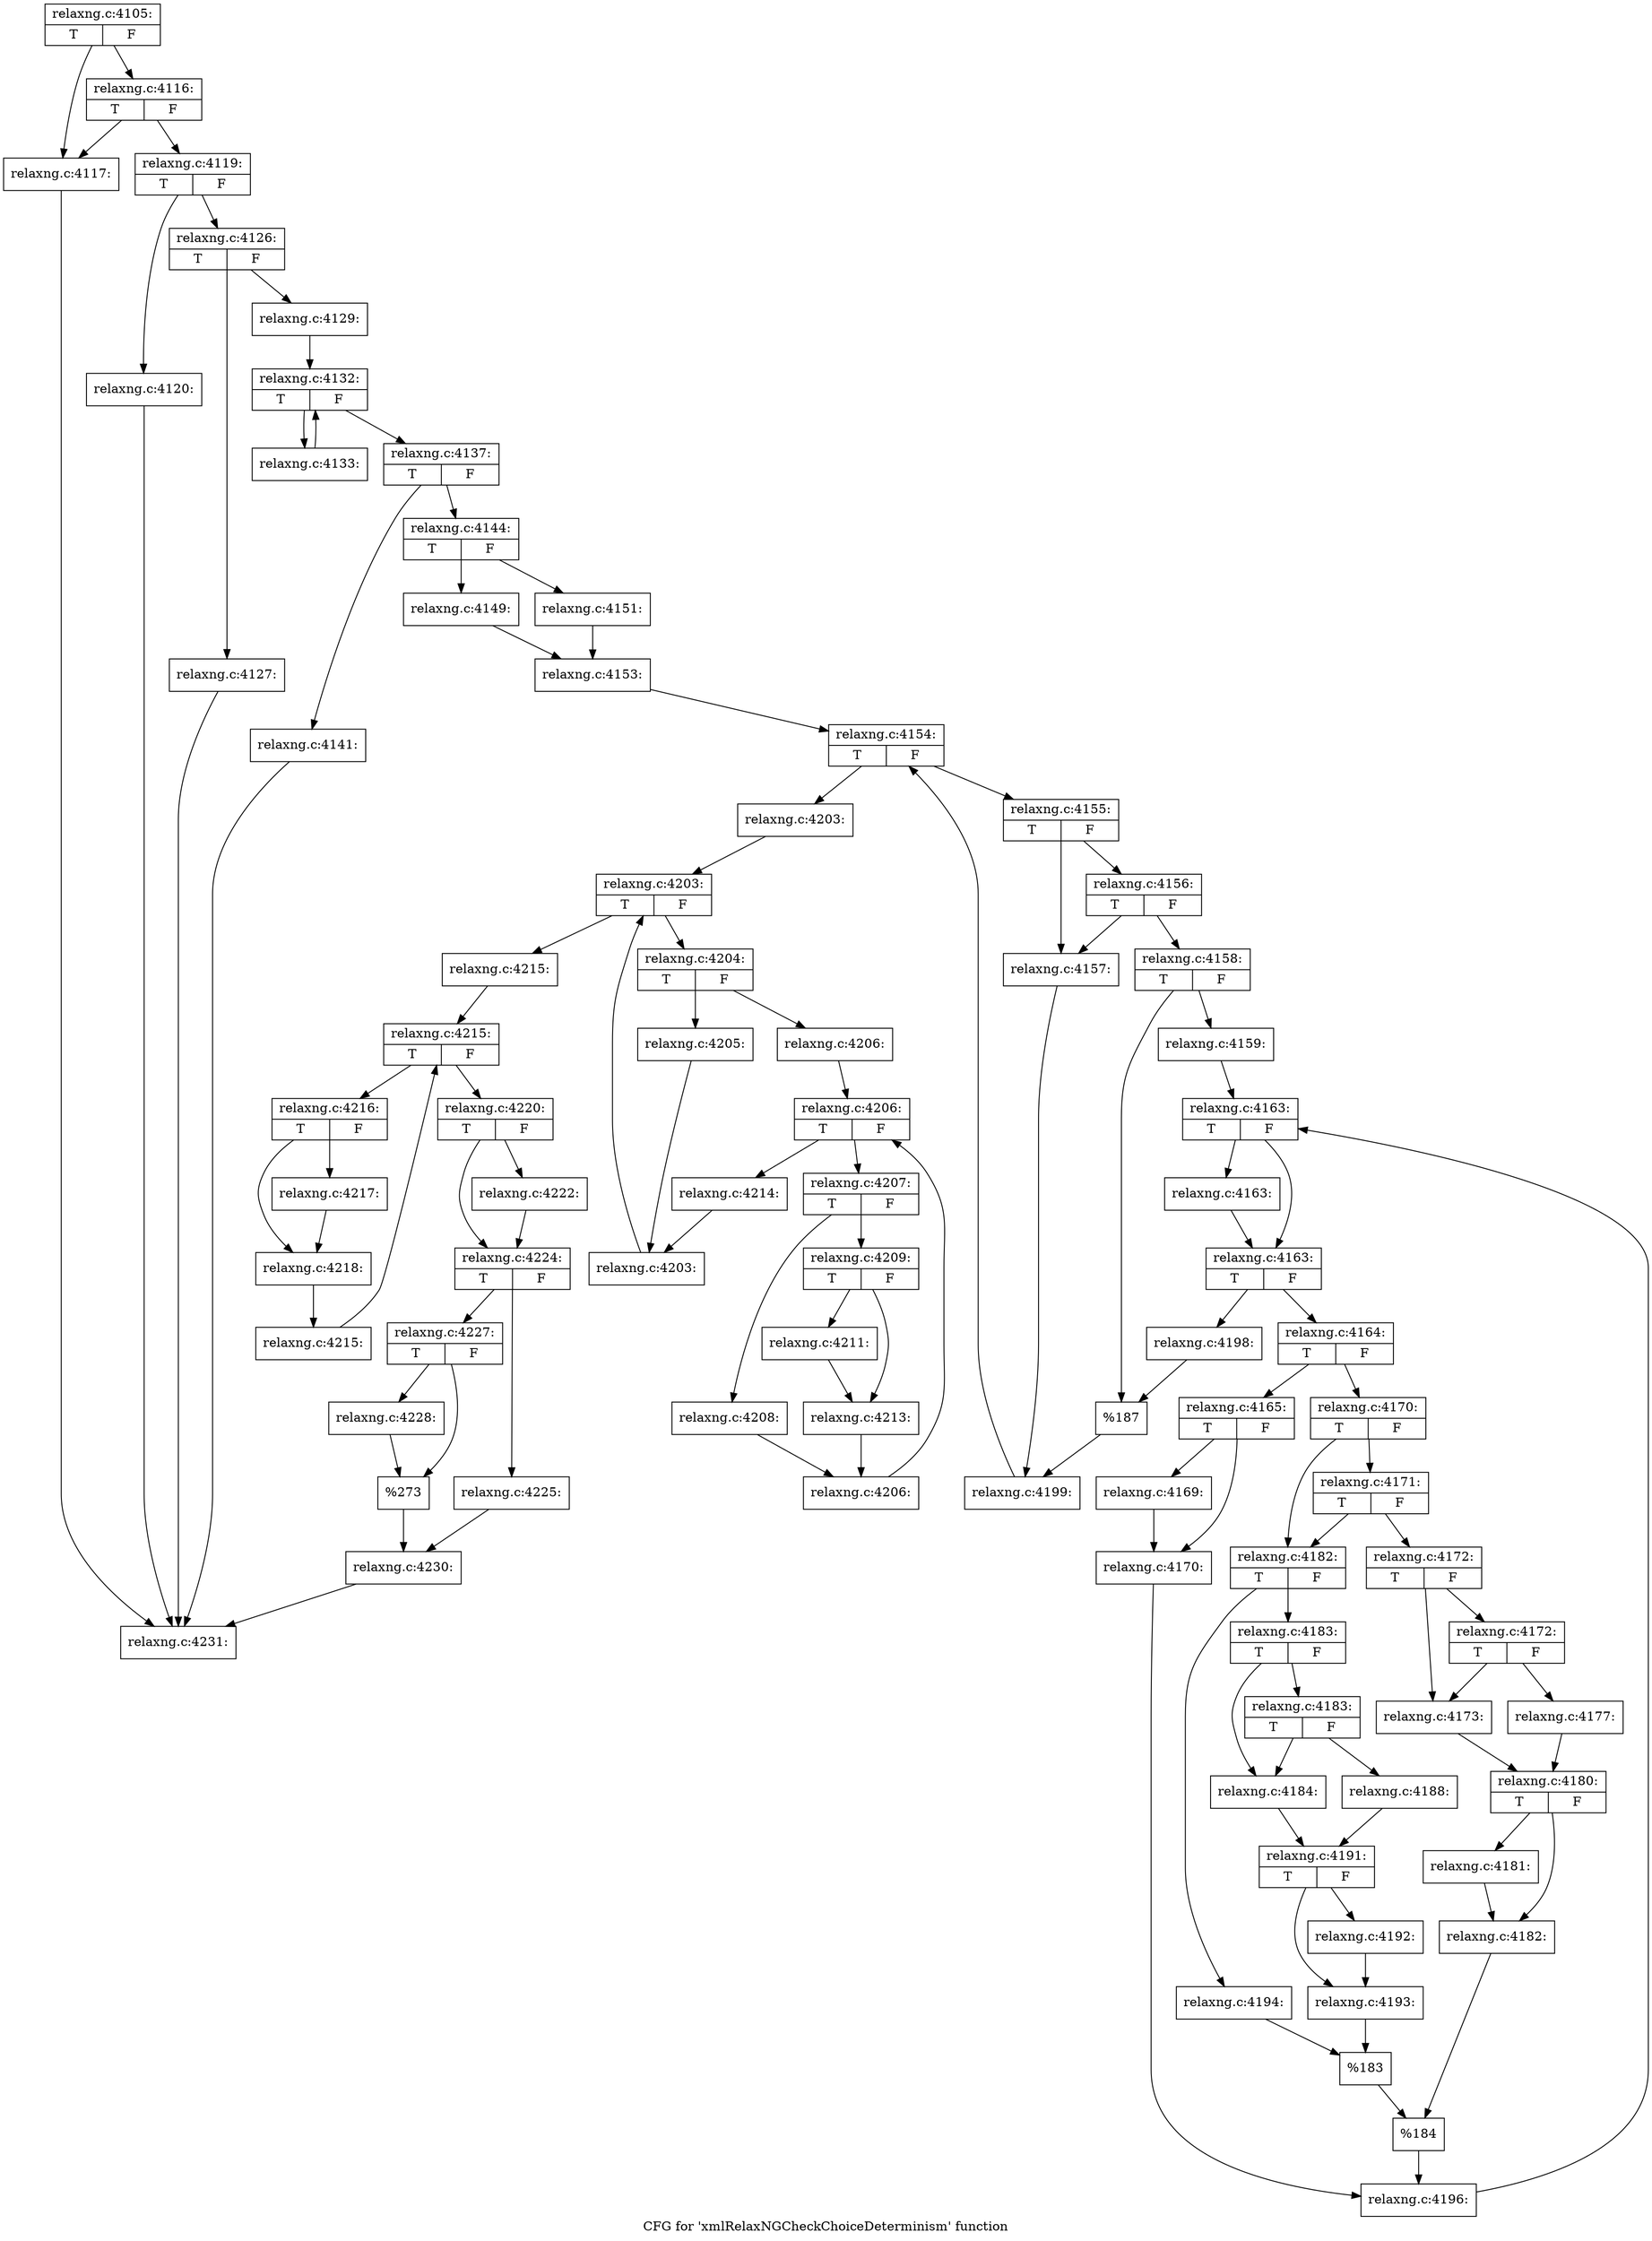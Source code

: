 digraph "CFG for 'xmlRelaxNGCheckChoiceDeterminism' function" {
	label="CFG for 'xmlRelaxNGCheckChoiceDeterminism' function";

	Node0x555e9c5ccc80 [shape=record,label="{relaxng.c:4105:|{<s0>T|<s1>F}}"];
	Node0x555e9c5ccc80 -> Node0x555e9c5d17b0;
	Node0x555e9c5ccc80 -> Node0x555e9c5d1850;
	Node0x555e9c5d1850 [shape=record,label="{relaxng.c:4116:|{<s0>T|<s1>F}}"];
	Node0x555e9c5d1850 -> Node0x555e9c5d17b0;
	Node0x555e9c5d1850 -> Node0x555e9c5d1800;
	Node0x555e9c5d17b0 [shape=record,label="{relaxng.c:4117:}"];
	Node0x555e9c5d17b0 -> Node0x555e9c5cccd0;
	Node0x555e9c5d1800 [shape=record,label="{relaxng.c:4119:|{<s0>T|<s1>F}}"];
	Node0x555e9c5d1800 -> Node0x555e9c5d1ef0;
	Node0x555e9c5d1800 -> Node0x555e9c5d1f40;
	Node0x555e9c5d1ef0 [shape=record,label="{relaxng.c:4120:}"];
	Node0x555e9c5d1ef0 -> Node0x555e9c5cccd0;
	Node0x555e9c5d1f40 [shape=record,label="{relaxng.c:4126:|{<s0>T|<s1>F}}"];
	Node0x555e9c5d1f40 -> Node0x555e9c5d2460;
	Node0x555e9c5d1f40 -> Node0x555e9c5d24b0;
	Node0x555e9c5d2460 [shape=record,label="{relaxng.c:4127:}"];
	Node0x555e9c5d2460 -> Node0x555e9c5cccd0;
	Node0x555e9c5d24b0 [shape=record,label="{relaxng.c:4129:}"];
	Node0x555e9c5d24b0 -> Node0x555e9c5d34d0;
	Node0x555e9c5d34d0 [shape=record,label="{relaxng.c:4132:|{<s0>T|<s1>F}}"];
	Node0x555e9c5d34d0 -> Node0x555e9c5d3890;
	Node0x555e9c5d34d0 -> Node0x555e9c5d36b0;
	Node0x555e9c5d3890 [shape=record,label="{relaxng.c:4133:}"];
	Node0x555e9c5d3890 -> Node0x555e9c5d34d0;
	Node0x555e9c5d36b0 [shape=record,label="{relaxng.c:4137:|{<s0>T|<s1>F}}"];
	Node0x555e9c5d36b0 -> Node0x555e9c5d4210;
	Node0x555e9c5d36b0 -> Node0x555e9c5d4260;
	Node0x555e9c5d4210 [shape=record,label="{relaxng.c:4141:}"];
	Node0x555e9c5d4210 -> Node0x555e9c5cccd0;
	Node0x555e9c5d4260 [shape=record,label="{relaxng.c:4144:|{<s0>T|<s1>F}}"];
	Node0x555e9c5d4260 -> Node0x555e9c5d4a80;
	Node0x555e9c5d4260 -> Node0x555e9c5d4b20;
	Node0x555e9c5d4a80 [shape=record,label="{relaxng.c:4149:}"];
	Node0x555e9c5d4a80 -> Node0x555e9c5d4ad0;
	Node0x555e9c5d4b20 [shape=record,label="{relaxng.c:4151:}"];
	Node0x555e9c5d4b20 -> Node0x555e9c5d4ad0;
	Node0x555e9c5d4ad0 [shape=record,label="{relaxng.c:4153:}"];
	Node0x555e9c5d4ad0 -> Node0x555e9c5d5510;
	Node0x555e9c5d5510 [shape=record,label="{relaxng.c:4154:|{<s0>T|<s1>F}}"];
	Node0x555e9c5d5510 -> Node0x555e9c5d5910;
	Node0x555e9c5d5510 -> Node0x555e9c5d5730;
	Node0x555e9c5d5910 [shape=record,label="{relaxng.c:4155:|{<s0>T|<s1>F}}"];
	Node0x555e9c5d5910 -> Node0x555e9c5d5ee0;
	Node0x555e9c5d5910 -> Node0x555e9c5d5fd0;
	Node0x555e9c5d5fd0 [shape=record,label="{relaxng.c:4156:|{<s0>T|<s1>F}}"];
	Node0x555e9c5d5fd0 -> Node0x555e9c5d5ee0;
	Node0x555e9c5d5fd0 -> Node0x555e9c5d5f80;
	Node0x555e9c5d5ee0 [shape=record,label="{relaxng.c:4157:}"];
	Node0x555e9c5d5ee0 -> Node0x555e9c5d5f30;
	Node0x555e9c5d5f80 [shape=record,label="{relaxng.c:4158:|{<s0>T|<s1>F}}"];
	Node0x555e9c5d5f80 -> Node0x555e9c5d6c10;
	Node0x555e9c5d5f80 -> Node0x555e9c5d6c60;
	Node0x555e9c5d6c10 [shape=record,label="{relaxng.c:4159:}"];
	Node0x555e9c5d6c10 -> Node0x555e9c5d7760;
	Node0x555e9c5d7760 [shape=record,label="{relaxng.c:4163:|{<s0>T|<s1>F}}"];
	Node0x555e9c5d7760 -> Node0x555e9c5d7a50;
	Node0x555e9c5d7760 -> Node0x555e9c5d7a00;
	Node0x555e9c5d7a50 [shape=record,label="{relaxng.c:4163:}"];
	Node0x555e9c5d7a50 -> Node0x555e9c5d7a00;
	Node0x555e9c5d7a00 [shape=record,label="{relaxng.c:4163:|{<s0>T|<s1>F}}"];
	Node0x555e9c5d7a00 -> Node0x555e9c5d7f80;
	Node0x555e9c5d7a00 -> Node0x555e9c5d7980;
	Node0x555e9c5d7f80 [shape=record,label="{relaxng.c:4164:|{<s0>T|<s1>F}}"];
	Node0x555e9c5d7f80 -> Node0x555e9c5d8130;
	Node0x555e9c5d7f80 -> Node0x555e9c5d81d0;
	Node0x555e9c5d8130 [shape=record,label="{relaxng.c:4165:|{<s0>T|<s1>F}}"];
	Node0x555e9c5d8130 -> Node0x555e9c5d8e80;
	Node0x555e9c5d8130 -> Node0x555e9c5d8ed0;
	Node0x555e9c5d8e80 [shape=record,label="{relaxng.c:4169:}"];
	Node0x555e9c5d8e80 -> Node0x555e9c5d8ed0;
	Node0x555e9c5d8ed0 [shape=record,label="{relaxng.c:4170:}"];
	Node0x555e9c5d8ed0 -> Node0x555e9c5d8180;
	Node0x555e9c5d81d0 [shape=record,label="{relaxng.c:4170:|{<s0>T|<s1>F}}"];
	Node0x555e9c5d81d0 -> Node0x555e9c5d94b0;
	Node0x555e9c5d81d0 -> Node0x555e9c5d9460;
	Node0x555e9c5d94b0 [shape=record,label="{relaxng.c:4171:|{<s0>T|<s1>F}}"];
	Node0x555e9c5d94b0 -> Node0x555e9c5d93c0;
	Node0x555e9c5d94b0 -> Node0x555e9c5d9460;
	Node0x555e9c5d93c0 [shape=record,label="{relaxng.c:4172:|{<s0>T|<s1>F}}"];
	Node0x555e9c5d93c0 -> Node0x555e9c5d9de0;
	Node0x555e9c5d93c0 -> Node0x555e9c5d9ed0;
	Node0x555e9c5d9ed0 [shape=record,label="{relaxng.c:4172:|{<s0>T|<s1>F}}"];
	Node0x555e9c5d9ed0 -> Node0x555e9c5d9de0;
	Node0x555e9c5d9ed0 -> Node0x555e9c5d9e80;
	Node0x555e9c5d9de0 [shape=record,label="{relaxng.c:4173:}"];
	Node0x555e9c5d9de0 -> Node0x555e9c5d9e30;
	Node0x555e9c5d9e80 [shape=record,label="{relaxng.c:4177:}"];
	Node0x555e9c5d9e80 -> Node0x555e9c5d9e30;
	Node0x555e9c5d9e30 [shape=record,label="{relaxng.c:4180:|{<s0>T|<s1>F}}"];
	Node0x555e9c5d9e30 -> Node0x555e9c5db8e0;
	Node0x555e9c5d9e30 -> Node0x555e9c5db930;
	Node0x555e9c5db8e0 [shape=record,label="{relaxng.c:4181:}"];
	Node0x555e9c5db8e0 -> Node0x555e9c5db930;
	Node0x555e9c5db930 [shape=record,label="{relaxng.c:4182:}"];
	Node0x555e9c5db930 -> Node0x555e9c5d9410;
	Node0x555e9c5d9460 [shape=record,label="{relaxng.c:4182:|{<s0>T|<s1>F}}"];
	Node0x555e9c5d9460 -> Node0x555e9c5dbeb0;
	Node0x555e9c5d9460 -> Node0x555e9c5dbf50;
	Node0x555e9c5dbeb0 [shape=record,label="{relaxng.c:4183:|{<s0>T|<s1>F}}"];
	Node0x555e9c5dbeb0 -> Node0x555e9c5dc500;
	Node0x555e9c5dbeb0 -> Node0x555e9c5dc5f0;
	Node0x555e9c5dc5f0 [shape=record,label="{relaxng.c:4183:|{<s0>T|<s1>F}}"];
	Node0x555e9c5dc5f0 -> Node0x555e9c5dc500;
	Node0x555e9c5dc5f0 -> Node0x555e9c5dc5a0;
	Node0x555e9c5dc500 [shape=record,label="{relaxng.c:4184:}"];
	Node0x555e9c5dc500 -> Node0x555e9c5dc550;
	Node0x555e9c5dc5a0 [shape=record,label="{relaxng.c:4188:}"];
	Node0x555e9c5dc5a0 -> Node0x555e9c5dc550;
	Node0x555e9c5dc550 [shape=record,label="{relaxng.c:4191:|{<s0>T|<s1>F}}"];
	Node0x555e9c5dc550 -> Node0x555e9c5ddd30;
	Node0x555e9c5dc550 -> Node0x555e9c5ddd80;
	Node0x555e9c5ddd30 [shape=record,label="{relaxng.c:4192:}"];
	Node0x555e9c5ddd30 -> Node0x555e9c5ddd80;
	Node0x555e9c5ddd80 [shape=record,label="{relaxng.c:4193:}"];
	Node0x555e9c5ddd80 -> Node0x555e9c5dbf00;
	Node0x555e9c5dbf50 [shape=record,label="{relaxng.c:4194:}"];
	Node0x555e9c5dbf50 -> Node0x555e9c5dbf00;
	Node0x555e9c5dbf00 [shape=record,label="{%183}"];
	Node0x555e9c5dbf00 -> Node0x555e9c5d9410;
	Node0x555e9c5d9410 [shape=record,label="{%184}"];
	Node0x555e9c5d9410 -> Node0x555e9c5d8180;
	Node0x555e9c5d8180 [shape=record,label="{relaxng.c:4196:}"];
	Node0x555e9c5d8180 -> Node0x555e9c5d7760;
	Node0x555e9c5d7980 [shape=record,label="{relaxng.c:4198:}"];
	Node0x555e9c5d7980 -> Node0x555e9c5d6c60;
	Node0x555e9c5d6c60 [shape=record,label="{%187}"];
	Node0x555e9c5d6c60 -> Node0x555e9c5d5f30;
	Node0x555e9c5d5f30 [shape=record,label="{relaxng.c:4199:}"];
	Node0x555e9c5d5f30 -> Node0x555e9c5d5510;
	Node0x555e9c5d5730 [shape=record,label="{relaxng.c:4203:}"];
	Node0x555e9c5d5730 -> Node0x555e9c5df120;
	Node0x555e9c5df120 [shape=record,label="{relaxng.c:4203:|{<s0>T|<s1>F}}"];
	Node0x555e9c5df120 -> Node0x555e9c5df400;
	Node0x555e9c5df120 -> Node0x555e9c5def80;
	Node0x555e9c5df400 [shape=record,label="{relaxng.c:4204:|{<s0>T|<s1>F}}"];
	Node0x555e9c5df400 -> Node0x555e9c5df7a0;
	Node0x555e9c5df400 -> Node0x555e9c5df7f0;
	Node0x555e9c5df7a0 [shape=record,label="{relaxng.c:4205:}"];
	Node0x555e9c5df7a0 -> Node0x555e9c5df370;
	Node0x555e9c5df7f0 [shape=record,label="{relaxng.c:4206:}"];
	Node0x555e9c5df7f0 -> Node0x555e9c5dfdd0;
	Node0x555e9c5dfdd0 [shape=record,label="{relaxng.c:4206:|{<s0>T|<s1>F}}"];
	Node0x555e9c5dfdd0 -> Node0x555e9c5e00b0;
	Node0x555e9c5dfdd0 -> Node0x555e9c5dfc70;
	Node0x555e9c5e00b0 [shape=record,label="{relaxng.c:4207:|{<s0>T|<s1>F}}"];
	Node0x555e9c5e00b0 -> Node0x555e9c5e0450;
	Node0x555e9c5e00b0 -> Node0x555e9c5e04a0;
	Node0x555e9c5e0450 [shape=record,label="{relaxng.c:4208:}"];
	Node0x555e9c5e0450 -> Node0x555e9c5e0020;
	Node0x555e9c5e04a0 [shape=record,label="{relaxng.c:4209:|{<s0>T|<s1>F}}"];
	Node0x555e9c5e04a0 -> Node0x555e9c5e1090;
	Node0x555e9c5e04a0 -> Node0x555e9c5e10e0;
	Node0x555e9c5e1090 [shape=record,label="{relaxng.c:4211:}"];
	Node0x555e9c5e1090 -> Node0x555e9c5e10e0;
	Node0x555e9c5e10e0 [shape=record,label="{relaxng.c:4213:}"];
	Node0x555e9c5e10e0 -> Node0x555e9c5e0020;
	Node0x555e9c5e0020 [shape=record,label="{relaxng.c:4206:}"];
	Node0x555e9c5e0020 -> Node0x555e9c5dfdd0;
	Node0x555e9c5dfc70 [shape=record,label="{relaxng.c:4214:}"];
	Node0x555e9c5dfc70 -> Node0x555e9c5df370;
	Node0x555e9c5df370 [shape=record,label="{relaxng.c:4203:}"];
	Node0x555e9c5df370 -> Node0x555e9c5df120;
	Node0x555e9c5def80 [shape=record,label="{relaxng.c:4215:}"];
	Node0x555e9c5def80 -> Node0x555e9c407490;
	Node0x555e9c407490 [shape=record,label="{relaxng.c:4215:|{<s0>T|<s1>F}}"];
	Node0x555e9c407490 -> Node0x555e9c407770;
	Node0x555e9c407490 -> Node0x555e9c4072f0;
	Node0x555e9c407770 [shape=record,label="{relaxng.c:4216:|{<s0>T|<s1>F}}"];
	Node0x555e9c407770 -> Node0x555e9c407b10;
	Node0x555e9c407770 -> Node0x555e9c407b60;
	Node0x555e9c407b10 [shape=record,label="{relaxng.c:4217:}"];
	Node0x555e9c407b10 -> Node0x555e9c407b60;
	Node0x555e9c407b60 [shape=record,label="{relaxng.c:4218:}"];
	Node0x555e9c407b60 -> Node0x555e9c4076e0;
	Node0x555e9c4076e0 [shape=record,label="{relaxng.c:4215:}"];
	Node0x555e9c4076e0 -> Node0x555e9c407490;
	Node0x555e9c4072f0 [shape=record,label="{relaxng.c:4220:|{<s0>T|<s1>F}}"];
	Node0x555e9c4072f0 -> Node0x555e9c4088f0;
	Node0x555e9c4072f0 -> Node0x555e9c408940;
	Node0x555e9c4088f0 [shape=record,label="{relaxng.c:4222:}"];
	Node0x555e9c4088f0 -> Node0x555e9c408940;
	Node0x555e9c408940 [shape=record,label="{relaxng.c:4224:|{<s0>T|<s1>F}}"];
	Node0x555e9c408940 -> Node0x555e9c4090e0;
	Node0x555e9c408940 -> Node0x555e9c409180;
	Node0x555e9c4090e0 [shape=record,label="{relaxng.c:4225:}"];
	Node0x555e9c4090e0 -> Node0x555e9c409130;
	Node0x555e9c409180 [shape=record,label="{relaxng.c:4227:|{<s0>T|<s1>F}}"];
	Node0x555e9c409180 -> Node0x555e9c5e62b0;
	Node0x555e9c409180 -> Node0x555e9c5e6300;
	Node0x555e9c5e62b0 [shape=record,label="{relaxng.c:4228:}"];
	Node0x555e9c5e62b0 -> Node0x555e9c5e6300;
	Node0x555e9c5e6300 [shape=record,label="{%273}"];
	Node0x555e9c5e6300 -> Node0x555e9c409130;
	Node0x555e9c409130 [shape=record,label="{relaxng.c:4230:}"];
	Node0x555e9c409130 -> Node0x555e9c5cccd0;
	Node0x555e9c5cccd0 [shape=record,label="{relaxng.c:4231:}"];
}

